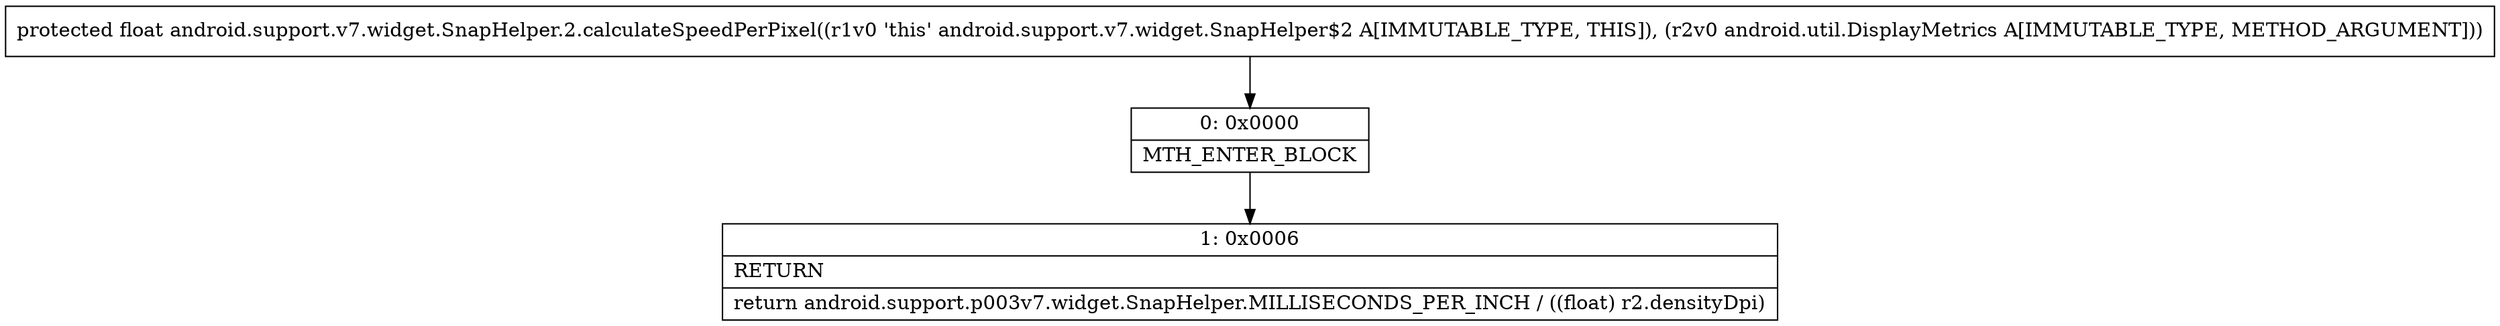 digraph "CFG forandroid.support.v7.widget.SnapHelper.2.calculateSpeedPerPixel(Landroid\/util\/DisplayMetrics;)F" {
Node_0 [shape=record,label="{0\:\ 0x0000|MTH_ENTER_BLOCK\l}"];
Node_1 [shape=record,label="{1\:\ 0x0006|RETURN\l|return android.support.p003v7.widget.SnapHelper.MILLISECONDS_PER_INCH \/ ((float) r2.densityDpi)\l}"];
MethodNode[shape=record,label="{protected float android.support.v7.widget.SnapHelper.2.calculateSpeedPerPixel((r1v0 'this' android.support.v7.widget.SnapHelper$2 A[IMMUTABLE_TYPE, THIS]), (r2v0 android.util.DisplayMetrics A[IMMUTABLE_TYPE, METHOD_ARGUMENT])) }"];
MethodNode -> Node_0;
Node_0 -> Node_1;
}

